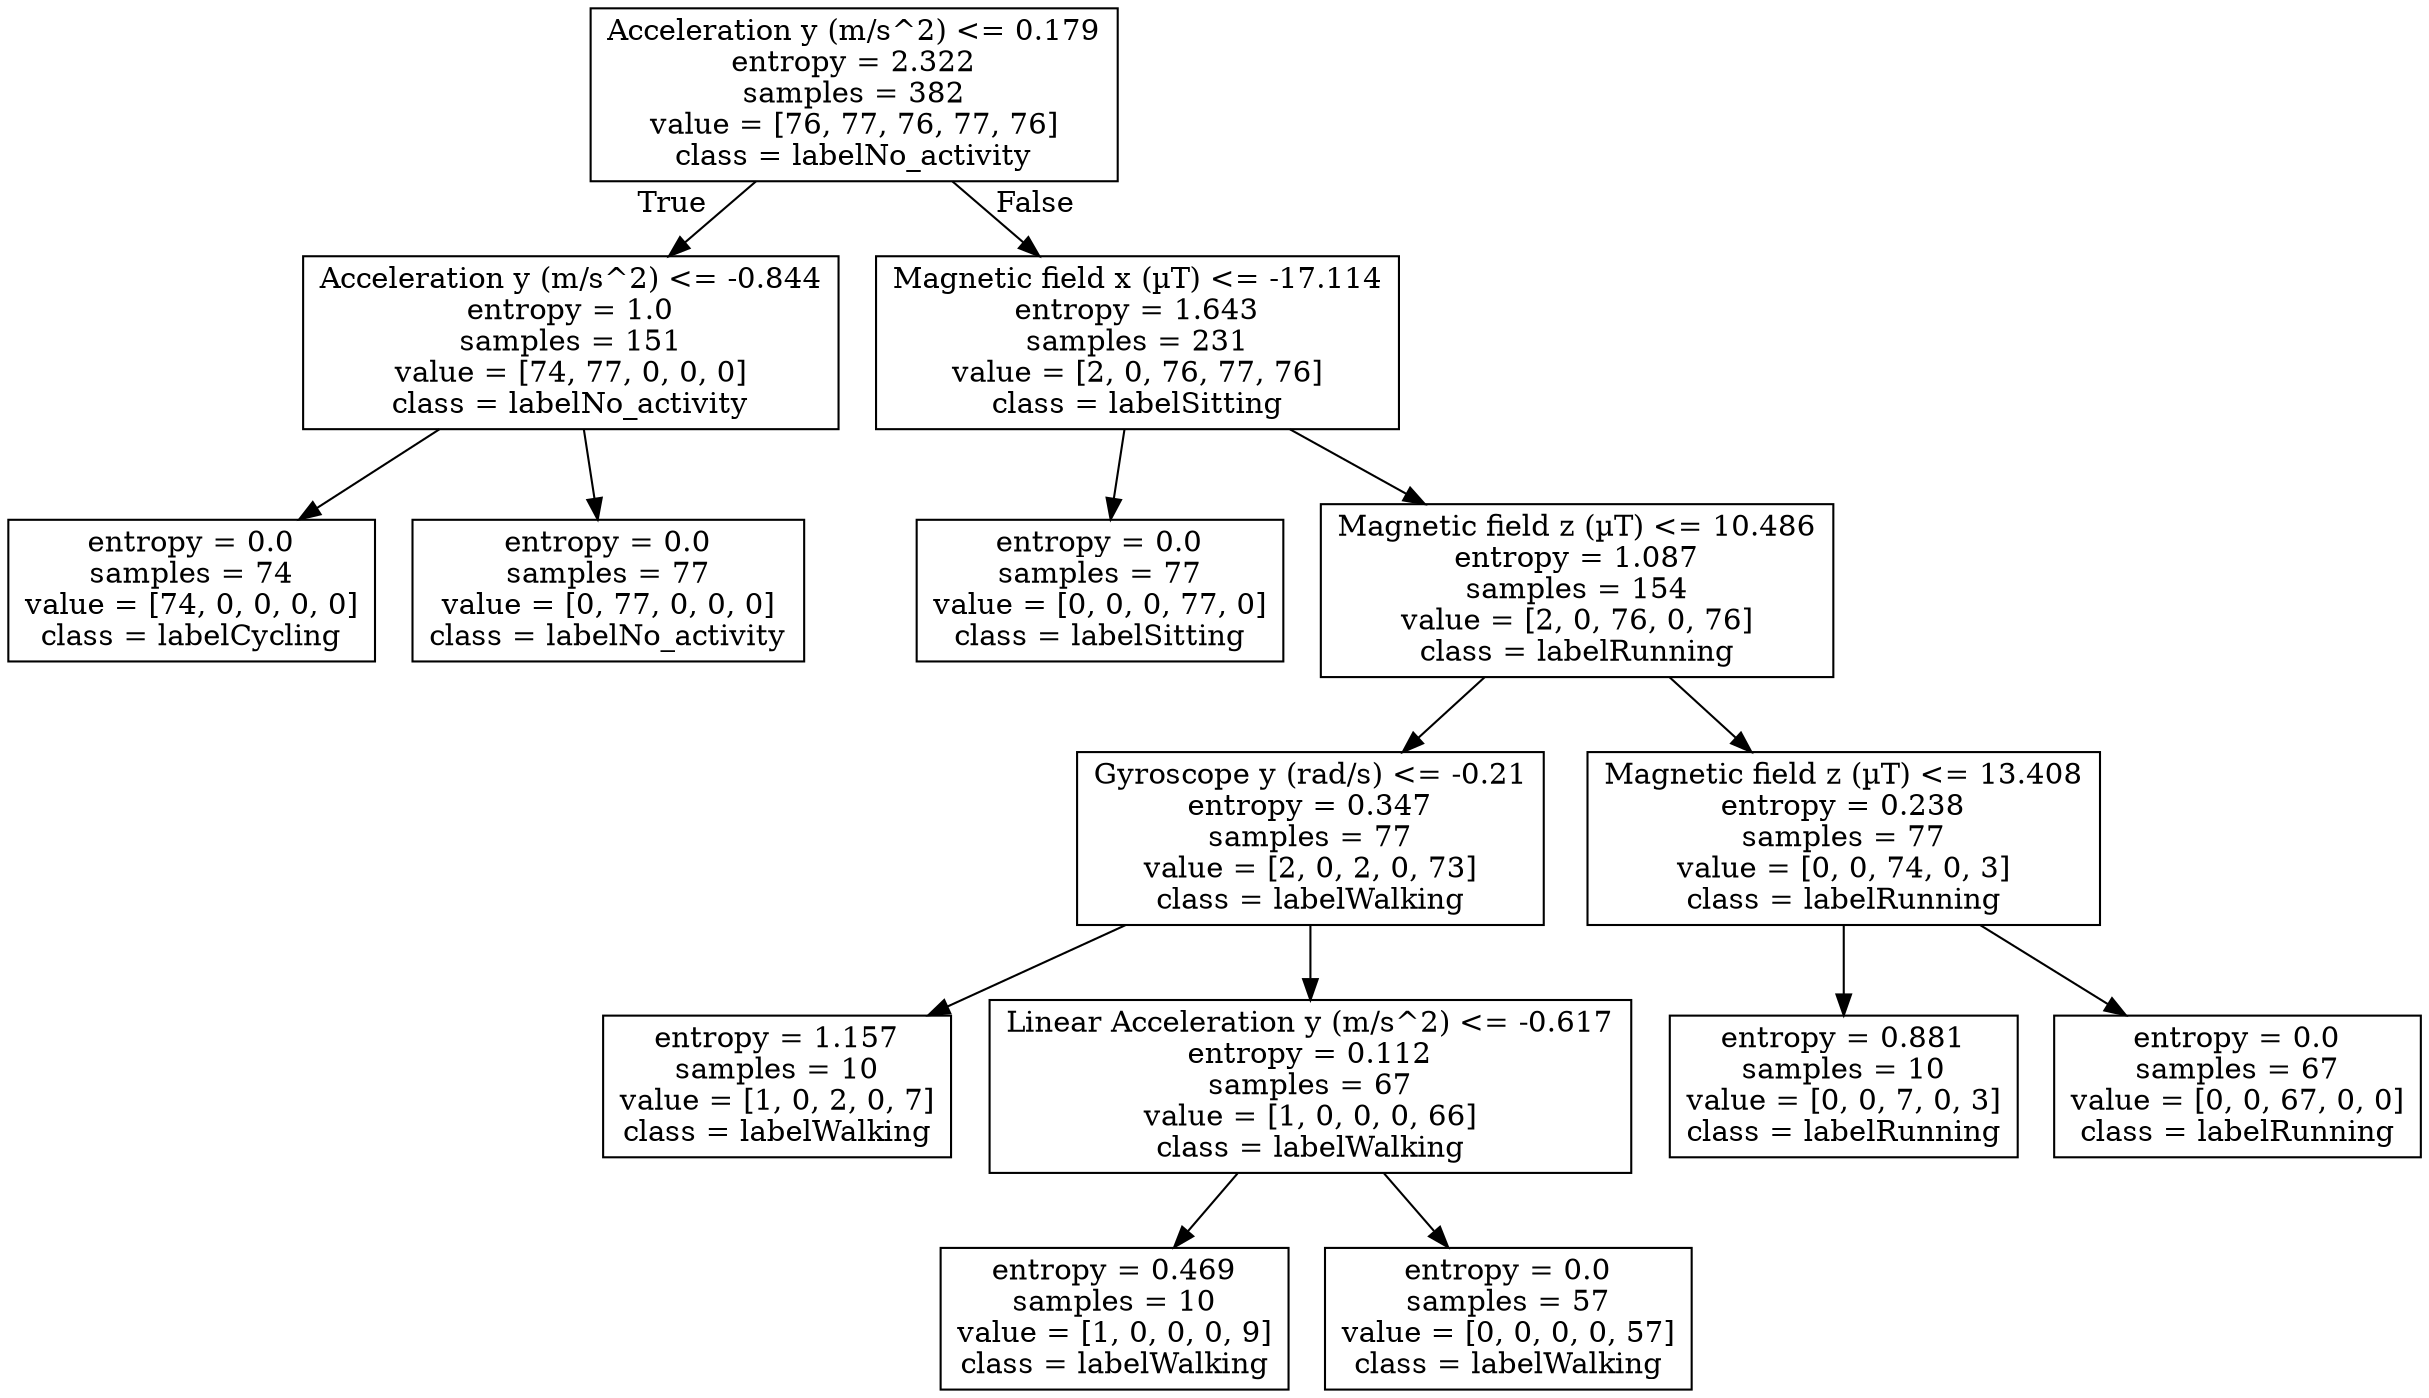 digraph Tree {
node [shape=box] ;
0 [label="Acceleration y (m/s^2) <= 0.179\nentropy = 2.322\nsamples = 382\nvalue = [76, 77, 76, 77, 76]\nclass = labelNo_activity"] ;
1 [label="Acceleration y (m/s^2) <= -0.844\nentropy = 1.0\nsamples = 151\nvalue = [74, 77, 0, 0, 0]\nclass = labelNo_activity"] ;
0 -> 1 [labeldistance=2.5, labelangle=45, headlabel="True"] ;
2 [label="entropy = 0.0\nsamples = 74\nvalue = [74, 0, 0, 0, 0]\nclass = labelCycling"] ;
1 -> 2 ;
3 [label="entropy = 0.0\nsamples = 77\nvalue = [0, 77, 0, 0, 0]\nclass = labelNo_activity"] ;
1 -> 3 ;
4 [label="Magnetic field x (µT) <= -17.114\nentropy = 1.643\nsamples = 231\nvalue = [2, 0, 76, 77, 76]\nclass = labelSitting"] ;
0 -> 4 [labeldistance=2.5, labelangle=-45, headlabel="False"] ;
5 [label="entropy = 0.0\nsamples = 77\nvalue = [0, 0, 0, 77, 0]\nclass = labelSitting"] ;
4 -> 5 ;
6 [label="Magnetic field z (µT) <= 10.486\nentropy = 1.087\nsamples = 154\nvalue = [2, 0, 76, 0, 76]\nclass = labelRunning"] ;
4 -> 6 ;
7 [label="Gyroscope y (rad/s) <= -0.21\nentropy = 0.347\nsamples = 77\nvalue = [2, 0, 2, 0, 73]\nclass = labelWalking"] ;
6 -> 7 ;
8 [label="entropy = 1.157\nsamples = 10\nvalue = [1, 0, 2, 0, 7]\nclass = labelWalking"] ;
7 -> 8 ;
9 [label="Linear Acceleration y (m/s^2) <= -0.617\nentropy = 0.112\nsamples = 67\nvalue = [1, 0, 0, 0, 66]\nclass = labelWalking"] ;
7 -> 9 ;
10 [label="entropy = 0.469\nsamples = 10\nvalue = [1, 0, 0, 0, 9]\nclass = labelWalking"] ;
9 -> 10 ;
11 [label="entropy = 0.0\nsamples = 57\nvalue = [0, 0, 0, 0, 57]\nclass = labelWalking"] ;
9 -> 11 ;
12 [label="Magnetic field z (µT) <= 13.408\nentropy = 0.238\nsamples = 77\nvalue = [0, 0, 74, 0, 3]\nclass = labelRunning"] ;
6 -> 12 ;
13 [label="entropy = 0.881\nsamples = 10\nvalue = [0, 0, 7, 0, 3]\nclass = labelRunning"] ;
12 -> 13 ;
14 [label="entropy = 0.0\nsamples = 67\nvalue = [0, 0, 67, 0, 0]\nclass = labelRunning"] ;
12 -> 14 ;
}